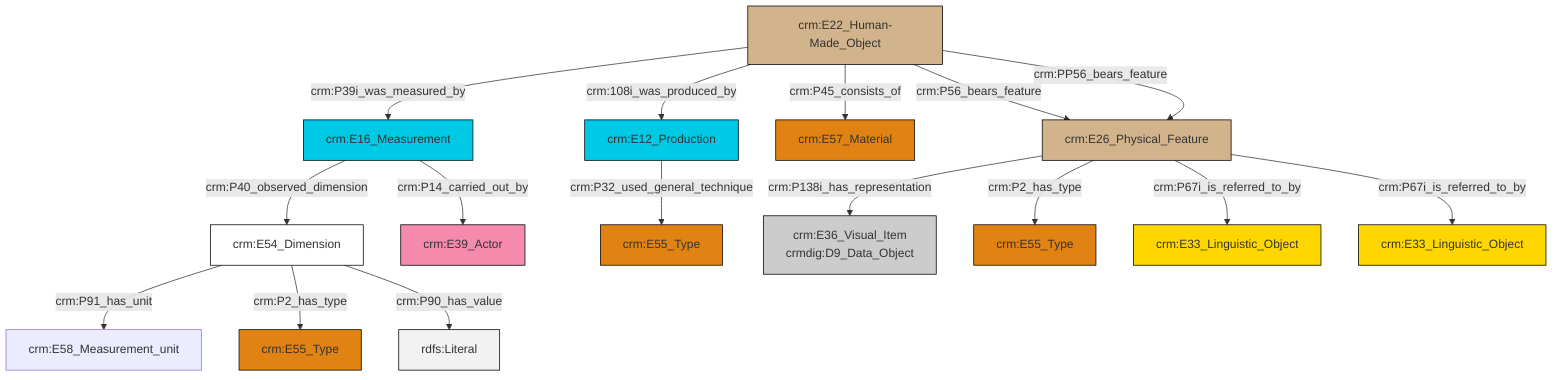 graph TD
classDef Literal fill:#f2f2f2,stroke:#000000;
classDef CRM_Entity fill:#FFFFFF,stroke:#000000;
classDef Temporal_Entity fill:#00C9E6, stroke:#000000;
classDef Type fill:#E18312, stroke:#000000;
classDef Time-Span fill:#2C9C91, stroke:#000000;
classDef Appellation fill:#FFEB7F, stroke:#000000;
classDef Place fill:#008836, stroke:#000000;
classDef Persistent_Item fill:#B266B2, stroke:#000000;
classDef Conceptual_Object fill:#FFD700, stroke:#000000;
classDef Physical_Thing fill:#D2B48C, stroke:#000000;
classDef Actor fill:#f58aad, stroke:#000000;
classDef PC_Classes fill:#4ce600, stroke:#000000;
classDef Multi fill:#cccccc,stroke:#000000;

2["crm:E16_Measurement"]:::Temporal_Entity -->|crm:P40_observed_dimension| 3["crm:E54_Dimension"]:::CRM_Entity
9["crm:E22_Human-Made_Object"]:::Physical_Thing -->|crm:P39i_was_measured_by| 2["crm:E16_Measurement"]:::Temporal_Entity
9["crm:E22_Human-Made_Object"]:::Physical_Thing -->|crm:108i_was_produced_by| 7["crm:E12_Production"]:::Temporal_Entity
10["crm:E26_Physical_Feature"]:::Physical_Thing -->|crm:P138i_has_representation| 0["crm:E36_Visual_Item<br>crmdig:D9_Data_Object"]:::Multi
9["crm:E22_Human-Made_Object"]:::Physical_Thing -->|crm:P45_consists_of| 11["crm:E57_Material"]:::Type
10["crm:E26_Physical_Feature"]:::Physical_Thing -->|crm:P2_has_type| 5["crm:E55_Type"]:::Type
7["crm:E12_Production"]:::Temporal_Entity -->|crm:P32_used_general_technique| 12["crm:E55_Type"]:::Type
10["crm:E26_Physical_Feature"]:::Physical_Thing -->|crm:P67i_is_referred_to_by| 13["crm:E33_Linguistic_Object"]:::Conceptual_Object
3["crm:E54_Dimension"]:::CRM_Entity -->|crm:P91_has_unit| 18["crm:E58_Measurement_unit"]:::Default
9["crm:E22_Human-Made_Object"]:::Physical_Thing -->|crm:P56_bears_feature| 10["crm:E26_Physical_Feature"]:::Physical_Thing
10["crm:E26_Physical_Feature"]:::Physical_Thing -->|crm:P67i_is_referred_to_by| 24["crm:E33_Linguistic_Object"]:::Conceptual_Object
2["crm:E16_Measurement"]:::Temporal_Entity -->|crm:P14_carried_out_by| 16["crm:E39_Actor"]:::Actor
9["crm:E22_Human-Made_Object"]:::Physical_Thing -->|crm:PP56_bears_feature| 10["crm:E26_Physical_Feature"]:::Physical_Thing
3["crm:E54_Dimension"]:::CRM_Entity -->|crm:P2_has_type| 22["crm:E55_Type"]:::Type
3["crm:E54_Dimension"]:::CRM_Entity -->|crm:P90_has_value| 29[rdfs:Literal]:::Literal